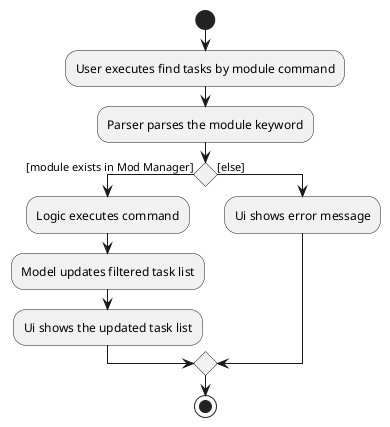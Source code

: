 @startuml
start
:User executes find tasks by module command;
:Parser parses the module keyword;
if () then ([module exists in Mod Manager])
    :Logic executes command;
    :Model updates filtered task list;
    :Ui shows the updated task list;
else ([else])
    :Ui shows error message;
endif
stop
@enduml
